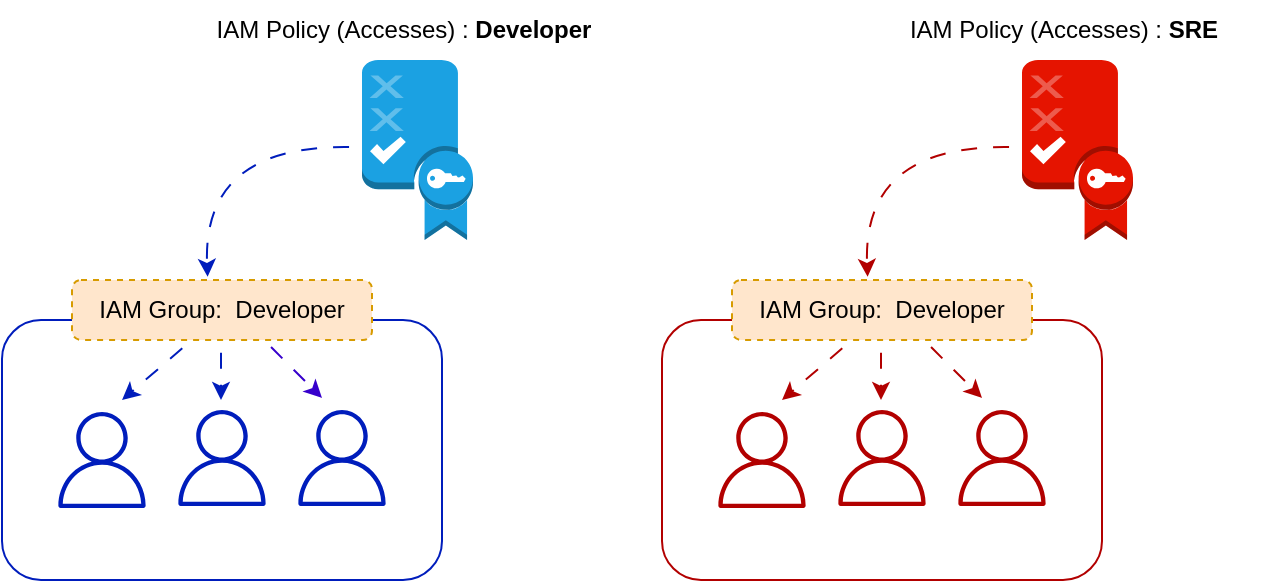 <mxfile version="24.2.1" type="github">
  <diagram name="Page-1" id="L_krOU00MxawSAh70pyl">
    <mxGraphModel dx="1002" dy="569" grid="0" gridSize="10" guides="1" tooltips="1" connect="1" arrows="1" fold="1" page="1" pageScale="1" pageWidth="850" pageHeight="1100" math="0" shadow="0">
      <root>
        <mxCell id="0" />
        <mxCell id="1" parent="0" />
        <mxCell id="FzPyVAdeT0ASTcPWLuVl-2" value="" style="rounded=1;whiteSpace=wrap;html=1;strokeColor=#001DBC;fillColor=none;fontColor=#ffffff;" vertex="1" parent="1">
          <mxGeometry x="80" y="230" width="220" height="130" as="geometry" />
        </mxCell>
        <mxCell id="FzPyVAdeT0ASTcPWLuVl-3" value="Alice" style="sketch=0;outlineConnect=0;fontColor=#ffffff;strokeColor=#001DBC;fillColor=none;dashed=0;verticalLabelPosition=bottom;verticalAlign=top;align=center;html=1;fontSize=12;fontStyle=0;aspect=fixed;shape=mxgraph.aws4.resourceIcon;resIcon=mxgraph.aws4.user;" vertex="1" parent="1">
          <mxGeometry x="100" y="270" width="60" height="60" as="geometry" />
        </mxCell>
        <mxCell id="FzPyVAdeT0ASTcPWLuVl-6" value="Bob" style="sketch=0;outlineConnect=0;fontColor=#ffffff;strokeColor=#001DBC;fillColor=none;dashed=0;verticalLabelPosition=bottom;verticalAlign=top;align=center;html=1;fontSize=12;fontStyle=0;aspect=fixed;shape=mxgraph.aws4.resourceIcon;resIcon=mxgraph.aws4.user;" vertex="1" parent="1">
          <mxGeometry x="160" y="269" width="60" height="60" as="geometry" />
        </mxCell>
        <mxCell id="FzPyVAdeT0ASTcPWLuVl-7" value="Charles" style="sketch=0;outlineConnect=0;fontColor=#ffffff;strokeColor=#001DBC;fillColor=none;dashed=0;verticalLabelPosition=bottom;verticalAlign=top;align=center;html=1;fontSize=12;fontStyle=0;aspect=fixed;shape=mxgraph.aws4.resourceIcon;resIcon=mxgraph.aws4.user;" vertex="1" parent="1">
          <mxGeometry x="220" y="269" width="60" height="60" as="geometry" />
        </mxCell>
        <mxCell id="FzPyVAdeT0ASTcPWLuVl-8" value="IAM Group:&amp;nbsp; Developer" style="text;html=1;align=center;verticalAlign=middle;whiteSpace=wrap;rounded=1;dashed=1;strokeWidth=1;strokeColor=#d79b00;fillColor=#ffe6cc;" vertex="1" parent="1">
          <mxGeometry x="115" y="210" width="150" height="30" as="geometry" />
        </mxCell>
        <mxCell id="FzPyVAdeT0ASTcPWLuVl-9" value="" style="outlineConnect=0;dashed=0;verticalLabelPosition=bottom;verticalAlign=top;align=center;html=1;shape=mxgraph.aws3.policy;fillColor=#1ba1e2;strokeColor=#006EAF;fontColor=#ffffff;" vertex="1" parent="1">
          <mxGeometry x="260" y="100" width="55.5" height="90" as="geometry" />
        </mxCell>
        <mxCell id="FzPyVAdeT0ASTcPWLuVl-10" value="IAM Policy (Accesses) : &lt;b&gt;Developer&lt;/b&gt;" style="text;html=1;align=center;verticalAlign=middle;whiteSpace=wrap;rounded=0;" vertex="1" parent="1">
          <mxGeometry x="180" y="70" width="202.25" height="30" as="geometry" />
        </mxCell>
        <mxCell id="FzPyVAdeT0ASTcPWLuVl-11" value="" style="endArrow=classic;html=1;rounded=0;entryX=0.452;entryY=-0.053;entryDx=0;entryDy=0;flowAnimation=1;curved=1;entryPerimeter=0;fillColor=#0050ef;strokeColor=#001DBC;" edge="1" parent="1" source="FzPyVAdeT0ASTcPWLuVl-9" target="FzPyVAdeT0ASTcPWLuVl-8">
          <mxGeometry width="50" height="50" relative="1" as="geometry">
            <mxPoint x="430" y="490" as="sourcePoint" />
            <mxPoint x="480" y="440" as="targetPoint" />
            <Array as="points">
              <mxPoint x="180" y="140" />
            </Array>
          </mxGeometry>
        </mxCell>
        <mxCell id="FzPyVAdeT0ASTcPWLuVl-13" value="" style="endArrow=classic;html=1;rounded=0;flowAnimation=1;fillColor=#0050ef;strokeColor=#001DBC;" edge="1" parent="1">
          <mxGeometry width="50" height="50" relative="1" as="geometry">
            <mxPoint x="175" y="240" as="sourcePoint" />
            <mxPoint x="140" y="270" as="targetPoint" />
          </mxGeometry>
        </mxCell>
        <mxCell id="FzPyVAdeT0ASTcPWLuVl-14" value="" style="endArrow=classic;html=1;rounded=0;flowAnimation=1;fillColor=#0050ef;strokeColor=#001DBC;" edge="1" parent="1">
          <mxGeometry width="50" height="50" relative="1" as="geometry">
            <mxPoint x="189.5" y="240" as="sourcePoint" />
            <mxPoint x="189.5" y="270" as="targetPoint" />
          </mxGeometry>
        </mxCell>
        <mxCell id="FzPyVAdeT0ASTcPWLuVl-15" value="" style="endArrow=classic;html=1;rounded=0;flowAnimation=1;fillColor=#6a00ff;strokeColor=#3700CC;" edge="1" parent="1">
          <mxGeometry width="50" height="50" relative="1" as="geometry">
            <mxPoint x="210" y="239" as="sourcePoint" />
            <mxPoint x="240" y="269" as="targetPoint" />
          </mxGeometry>
        </mxCell>
        <mxCell id="FzPyVAdeT0ASTcPWLuVl-16" value="" style="rounded=1;whiteSpace=wrap;html=1;fillColor=none;fontColor=#ffffff;strokeColor=#B20000;" vertex="1" parent="1">
          <mxGeometry x="410" y="230" width="220" height="130" as="geometry" />
        </mxCell>
        <mxCell id="FzPyVAdeT0ASTcPWLuVl-17" value="David" style="sketch=0;outlineConnect=0;fontColor=#ffffff;strokeColor=#B20000;fillColor=none;dashed=0;verticalLabelPosition=bottom;verticalAlign=top;align=center;html=1;fontSize=12;fontStyle=0;aspect=fixed;shape=mxgraph.aws4.resourceIcon;resIcon=mxgraph.aws4.user;" vertex="1" parent="1">
          <mxGeometry x="430" y="270" width="60" height="60" as="geometry" />
        </mxCell>
        <mxCell id="FzPyVAdeT0ASTcPWLuVl-18" value="Edard" style="sketch=0;outlineConnect=0;fontColor=#ffffff;strokeColor=#B20000;fillColor=none;dashed=0;verticalLabelPosition=bottom;verticalAlign=top;align=center;html=1;fontSize=12;fontStyle=0;aspect=fixed;shape=mxgraph.aws4.resourceIcon;resIcon=mxgraph.aws4.user;" vertex="1" parent="1">
          <mxGeometry x="490" y="269" width="60" height="60" as="geometry" />
        </mxCell>
        <mxCell id="FzPyVAdeT0ASTcPWLuVl-19" value="Fred" style="sketch=0;outlineConnect=0;fontColor=#ffffff;strokeColor=#B20000;fillColor=none;dashed=0;verticalLabelPosition=bottom;verticalAlign=top;align=center;html=1;fontSize=12;fontStyle=0;aspect=fixed;shape=mxgraph.aws4.resourceIcon;resIcon=mxgraph.aws4.user;" vertex="1" parent="1">
          <mxGeometry x="550" y="269" width="60" height="60" as="geometry" />
        </mxCell>
        <mxCell id="FzPyVAdeT0ASTcPWLuVl-20" value="IAM Group:&amp;nbsp; Developer" style="text;html=1;align=center;verticalAlign=middle;whiteSpace=wrap;rounded=1;dashed=1;strokeWidth=1;strokeColor=#d79b00;fillColor=#ffe6cc;" vertex="1" parent="1">
          <mxGeometry x="445" y="210" width="150" height="30" as="geometry" />
        </mxCell>
        <mxCell id="FzPyVAdeT0ASTcPWLuVl-21" value="" style="outlineConnect=0;dashed=0;verticalLabelPosition=bottom;verticalAlign=top;align=center;html=1;shape=mxgraph.aws3.policy;fillColor=#e51400;strokeColor=#B20000;fontColor=#ffffff;" vertex="1" parent="1">
          <mxGeometry x="590" y="100" width="55.5" height="90" as="geometry" />
        </mxCell>
        <mxCell id="FzPyVAdeT0ASTcPWLuVl-22" value="IAM Policy (Accesses) : &lt;b&gt;SRE&lt;/b&gt;" style="text;html=1;align=center;verticalAlign=middle;whiteSpace=wrap;rounded=0;" vertex="1" parent="1">
          <mxGeometry x="510" y="70" width="202.25" height="30" as="geometry" />
        </mxCell>
        <mxCell id="FzPyVAdeT0ASTcPWLuVl-23" value="" style="endArrow=classic;html=1;rounded=0;entryX=0.452;entryY=-0.053;entryDx=0;entryDy=0;flowAnimation=1;curved=1;entryPerimeter=0;fillColor=#e51400;strokeColor=#B20000;" edge="1" parent="1" source="FzPyVAdeT0ASTcPWLuVl-21" target="FzPyVAdeT0ASTcPWLuVl-20">
          <mxGeometry width="50" height="50" relative="1" as="geometry">
            <mxPoint x="760" y="490" as="sourcePoint" />
            <mxPoint x="810" y="440" as="targetPoint" />
            <Array as="points">
              <mxPoint x="510" y="140" />
            </Array>
          </mxGeometry>
        </mxCell>
        <mxCell id="FzPyVAdeT0ASTcPWLuVl-24" value="" style="endArrow=classic;html=1;rounded=0;flowAnimation=1;fillColor=#e51400;strokeColor=#B20000;" edge="1" parent="1">
          <mxGeometry width="50" height="50" relative="1" as="geometry">
            <mxPoint x="505" y="240" as="sourcePoint" />
            <mxPoint x="470" y="270" as="targetPoint" />
          </mxGeometry>
        </mxCell>
        <mxCell id="FzPyVAdeT0ASTcPWLuVl-25" value="" style="endArrow=classic;html=1;rounded=0;flowAnimation=1;fillColor=#e51400;strokeColor=#B20000;" edge="1" parent="1">
          <mxGeometry width="50" height="50" relative="1" as="geometry">
            <mxPoint x="519.5" y="240" as="sourcePoint" />
            <mxPoint x="519.5" y="270" as="targetPoint" />
          </mxGeometry>
        </mxCell>
        <mxCell id="FzPyVAdeT0ASTcPWLuVl-26" value="" style="endArrow=classic;html=1;rounded=0;flowAnimation=1;fillColor=#e51400;strokeColor=#B20000;" edge="1" parent="1">
          <mxGeometry width="50" height="50" relative="1" as="geometry">
            <mxPoint x="540" y="239" as="sourcePoint" />
            <mxPoint x="570" y="269" as="targetPoint" />
          </mxGeometry>
        </mxCell>
      </root>
    </mxGraphModel>
  </diagram>
</mxfile>
